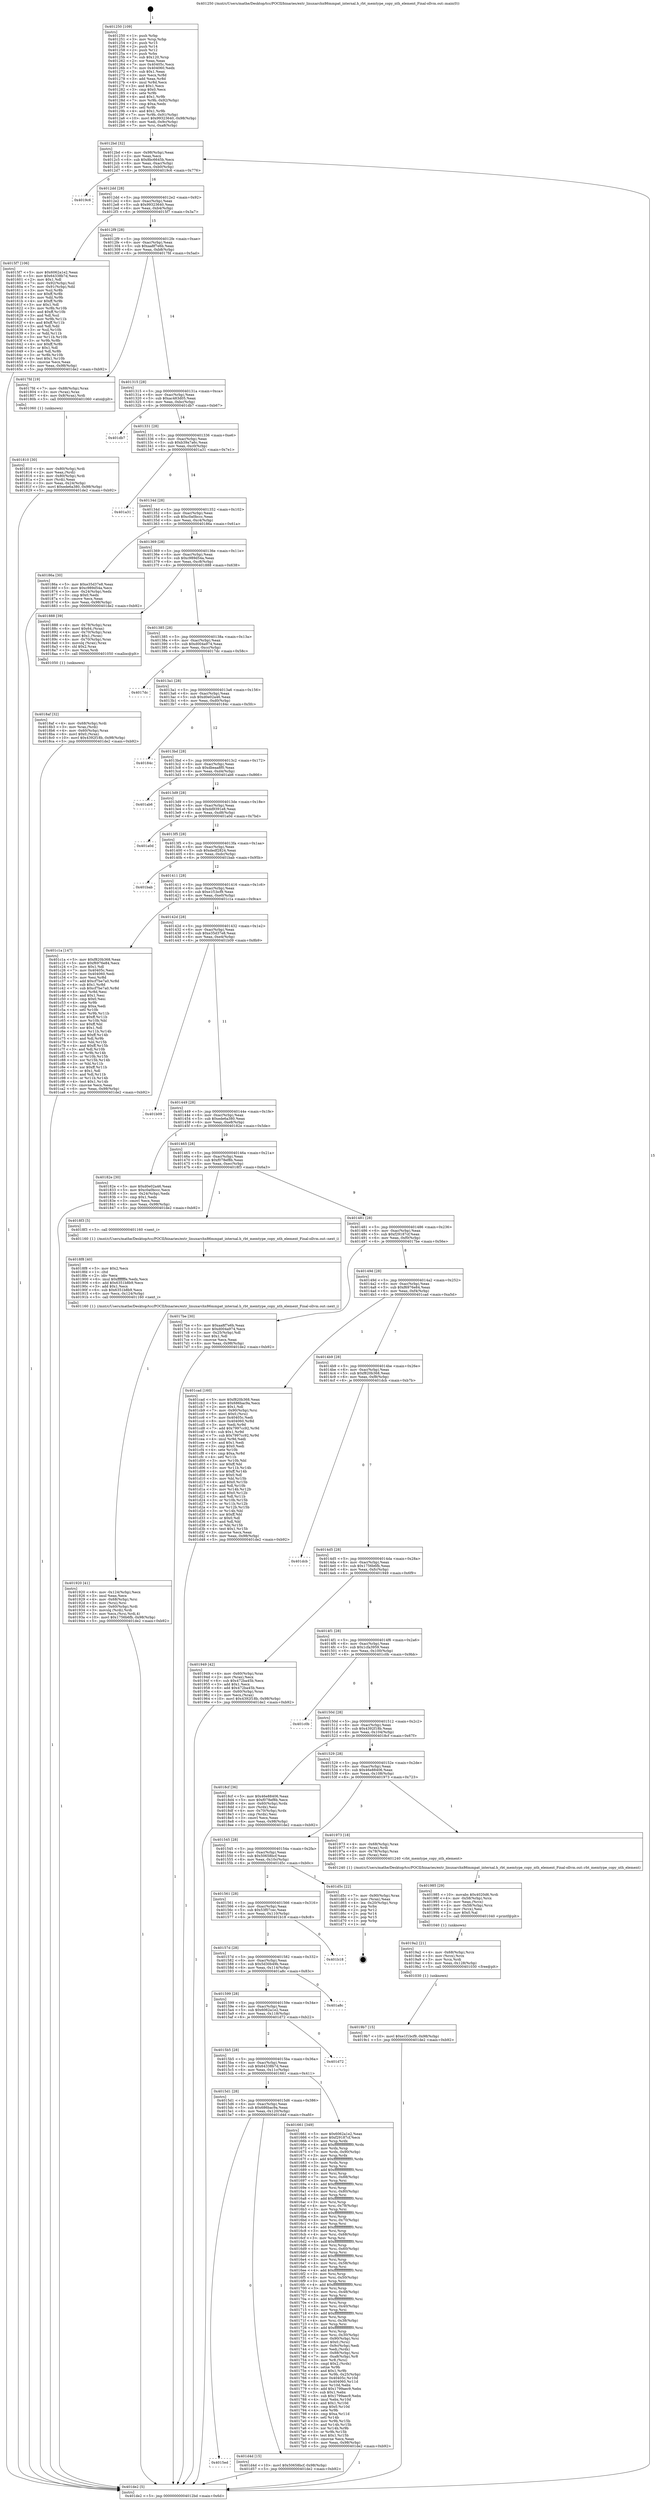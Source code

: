 digraph "0x401250" {
  label = "0x401250 (/mnt/c/Users/mathe/Desktop/tcc/POCII/binaries/extr_linuxarchx86mmpat_internal.h_rbt_memtype_copy_nth_element_Final-ollvm.out::main(0))"
  labelloc = "t"
  node[shape=record]

  Entry [label="",width=0.3,height=0.3,shape=circle,fillcolor=black,style=filled]
  "0x4012bd" [label="{
     0x4012bd [32]\l
     | [instrs]\l
     &nbsp;&nbsp;0x4012bd \<+6\>: mov -0x98(%rbp),%eax\l
     &nbsp;&nbsp;0x4012c3 \<+2\>: mov %eax,%ecx\l
     &nbsp;&nbsp;0x4012c5 \<+6\>: sub $0x8bc6645b,%ecx\l
     &nbsp;&nbsp;0x4012cb \<+6\>: mov %eax,-0xac(%rbp)\l
     &nbsp;&nbsp;0x4012d1 \<+6\>: mov %ecx,-0xb0(%rbp)\l
     &nbsp;&nbsp;0x4012d7 \<+6\>: je 00000000004019c6 \<main+0x776\>\l
  }"]
  "0x4019c6" [label="{
     0x4019c6\l
  }", style=dashed]
  "0x4012dd" [label="{
     0x4012dd [28]\l
     | [instrs]\l
     &nbsp;&nbsp;0x4012dd \<+5\>: jmp 00000000004012e2 \<main+0x92\>\l
     &nbsp;&nbsp;0x4012e2 \<+6\>: mov -0xac(%rbp),%eax\l
     &nbsp;&nbsp;0x4012e8 \<+5\>: sub $0x99323640,%eax\l
     &nbsp;&nbsp;0x4012ed \<+6\>: mov %eax,-0xb4(%rbp)\l
     &nbsp;&nbsp;0x4012f3 \<+6\>: je 00000000004015f7 \<main+0x3a7\>\l
  }"]
  Exit [label="",width=0.3,height=0.3,shape=circle,fillcolor=black,style=filled,peripheries=2]
  "0x4015f7" [label="{
     0x4015f7 [106]\l
     | [instrs]\l
     &nbsp;&nbsp;0x4015f7 \<+5\>: mov $0x6062a1e2,%eax\l
     &nbsp;&nbsp;0x4015fc \<+5\>: mov $0x64338b7d,%ecx\l
     &nbsp;&nbsp;0x401601 \<+2\>: mov $0x1,%dl\l
     &nbsp;&nbsp;0x401603 \<+7\>: mov -0x92(%rbp),%sil\l
     &nbsp;&nbsp;0x40160a \<+7\>: mov -0x91(%rbp),%dil\l
     &nbsp;&nbsp;0x401611 \<+3\>: mov %sil,%r8b\l
     &nbsp;&nbsp;0x401614 \<+4\>: xor $0xff,%r8b\l
     &nbsp;&nbsp;0x401618 \<+3\>: mov %dil,%r9b\l
     &nbsp;&nbsp;0x40161b \<+4\>: xor $0xff,%r9b\l
     &nbsp;&nbsp;0x40161f \<+3\>: xor $0x1,%dl\l
     &nbsp;&nbsp;0x401622 \<+3\>: mov %r8b,%r10b\l
     &nbsp;&nbsp;0x401625 \<+4\>: and $0xff,%r10b\l
     &nbsp;&nbsp;0x401629 \<+3\>: and %dl,%sil\l
     &nbsp;&nbsp;0x40162c \<+3\>: mov %r9b,%r11b\l
     &nbsp;&nbsp;0x40162f \<+4\>: and $0xff,%r11b\l
     &nbsp;&nbsp;0x401633 \<+3\>: and %dl,%dil\l
     &nbsp;&nbsp;0x401636 \<+3\>: or %sil,%r10b\l
     &nbsp;&nbsp;0x401639 \<+3\>: or %dil,%r11b\l
     &nbsp;&nbsp;0x40163c \<+3\>: xor %r11b,%r10b\l
     &nbsp;&nbsp;0x40163f \<+3\>: or %r9b,%r8b\l
     &nbsp;&nbsp;0x401642 \<+4\>: xor $0xff,%r8b\l
     &nbsp;&nbsp;0x401646 \<+3\>: or $0x1,%dl\l
     &nbsp;&nbsp;0x401649 \<+3\>: and %dl,%r8b\l
     &nbsp;&nbsp;0x40164c \<+3\>: or %r8b,%r10b\l
     &nbsp;&nbsp;0x40164f \<+4\>: test $0x1,%r10b\l
     &nbsp;&nbsp;0x401653 \<+3\>: cmovne %ecx,%eax\l
     &nbsp;&nbsp;0x401656 \<+6\>: mov %eax,-0x98(%rbp)\l
     &nbsp;&nbsp;0x40165c \<+5\>: jmp 0000000000401de2 \<main+0xb92\>\l
  }"]
  "0x4012f9" [label="{
     0x4012f9 [28]\l
     | [instrs]\l
     &nbsp;&nbsp;0x4012f9 \<+5\>: jmp 00000000004012fe \<main+0xae\>\l
     &nbsp;&nbsp;0x4012fe \<+6\>: mov -0xac(%rbp),%eax\l
     &nbsp;&nbsp;0x401304 \<+5\>: sub $0xaa8f7e6b,%eax\l
     &nbsp;&nbsp;0x401309 \<+6\>: mov %eax,-0xb8(%rbp)\l
     &nbsp;&nbsp;0x40130f \<+6\>: je 00000000004017fd \<main+0x5ad\>\l
  }"]
  "0x401de2" [label="{
     0x401de2 [5]\l
     | [instrs]\l
     &nbsp;&nbsp;0x401de2 \<+5\>: jmp 00000000004012bd \<main+0x6d\>\l
  }"]
  "0x401250" [label="{
     0x401250 [109]\l
     | [instrs]\l
     &nbsp;&nbsp;0x401250 \<+1\>: push %rbp\l
     &nbsp;&nbsp;0x401251 \<+3\>: mov %rsp,%rbp\l
     &nbsp;&nbsp;0x401254 \<+2\>: push %r15\l
     &nbsp;&nbsp;0x401256 \<+2\>: push %r14\l
     &nbsp;&nbsp;0x401258 \<+2\>: push %r12\l
     &nbsp;&nbsp;0x40125a \<+1\>: push %rbx\l
     &nbsp;&nbsp;0x40125b \<+7\>: sub $0x120,%rsp\l
     &nbsp;&nbsp;0x401262 \<+2\>: xor %eax,%eax\l
     &nbsp;&nbsp;0x401264 \<+7\>: mov 0x40405c,%ecx\l
     &nbsp;&nbsp;0x40126b \<+7\>: mov 0x404060,%edx\l
     &nbsp;&nbsp;0x401272 \<+3\>: sub $0x1,%eax\l
     &nbsp;&nbsp;0x401275 \<+3\>: mov %ecx,%r8d\l
     &nbsp;&nbsp;0x401278 \<+3\>: add %eax,%r8d\l
     &nbsp;&nbsp;0x40127b \<+4\>: imul %r8d,%ecx\l
     &nbsp;&nbsp;0x40127f \<+3\>: and $0x1,%ecx\l
     &nbsp;&nbsp;0x401282 \<+3\>: cmp $0x0,%ecx\l
     &nbsp;&nbsp;0x401285 \<+4\>: sete %r9b\l
     &nbsp;&nbsp;0x401289 \<+4\>: and $0x1,%r9b\l
     &nbsp;&nbsp;0x40128d \<+7\>: mov %r9b,-0x92(%rbp)\l
     &nbsp;&nbsp;0x401294 \<+3\>: cmp $0xa,%edx\l
     &nbsp;&nbsp;0x401297 \<+4\>: setl %r9b\l
     &nbsp;&nbsp;0x40129b \<+4\>: and $0x1,%r9b\l
     &nbsp;&nbsp;0x40129f \<+7\>: mov %r9b,-0x91(%rbp)\l
     &nbsp;&nbsp;0x4012a6 \<+10\>: movl $0x99323640,-0x98(%rbp)\l
     &nbsp;&nbsp;0x4012b0 \<+6\>: mov %edi,-0x9c(%rbp)\l
     &nbsp;&nbsp;0x4012b6 \<+7\>: mov %rsi,-0xa8(%rbp)\l
  }"]
  "0x4015ed" [label="{
     0x4015ed\l
  }", style=dashed]
  "0x4017fd" [label="{
     0x4017fd [19]\l
     | [instrs]\l
     &nbsp;&nbsp;0x4017fd \<+7\>: mov -0x88(%rbp),%rax\l
     &nbsp;&nbsp;0x401804 \<+3\>: mov (%rax),%rax\l
     &nbsp;&nbsp;0x401807 \<+4\>: mov 0x8(%rax),%rdi\l
     &nbsp;&nbsp;0x40180b \<+5\>: call 0000000000401060 \<atoi@plt\>\l
     | [calls]\l
     &nbsp;&nbsp;0x401060 \{1\} (unknown)\l
  }"]
  "0x401315" [label="{
     0x401315 [28]\l
     | [instrs]\l
     &nbsp;&nbsp;0x401315 \<+5\>: jmp 000000000040131a \<main+0xca\>\l
     &nbsp;&nbsp;0x40131a \<+6\>: mov -0xac(%rbp),%eax\l
     &nbsp;&nbsp;0x401320 \<+5\>: sub $0xac483d05,%eax\l
     &nbsp;&nbsp;0x401325 \<+6\>: mov %eax,-0xbc(%rbp)\l
     &nbsp;&nbsp;0x40132b \<+6\>: je 0000000000401db7 \<main+0xb67\>\l
  }"]
  "0x401d4d" [label="{
     0x401d4d [15]\l
     | [instrs]\l
     &nbsp;&nbsp;0x401d4d \<+10\>: movl $0x50658bcf,-0x98(%rbp)\l
     &nbsp;&nbsp;0x401d57 \<+5\>: jmp 0000000000401de2 \<main+0xb92\>\l
  }"]
  "0x401db7" [label="{
     0x401db7\l
  }", style=dashed]
  "0x401331" [label="{
     0x401331 [28]\l
     | [instrs]\l
     &nbsp;&nbsp;0x401331 \<+5\>: jmp 0000000000401336 \<main+0xe6\>\l
     &nbsp;&nbsp;0x401336 \<+6\>: mov -0xac(%rbp),%eax\l
     &nbsp;&nbsp;0x40133c \<+5\>: sub $0xb39a7a6c,%eax\l
     &nbsp;&nbsp;0x401341 \<+6\>: mov %eax,-0xc0(%rbp)\l
     &nbsp;&nbsp;0x401347 \<+6\>: je 0000000000401a31 \<main+0x7e1\>\l
  }"]
  "0x4019b7" [label="{
     0x4019b7 [15]\l
     | [instrs]\l
     &nbsp;&nbsp;0x4019b7 \<+10\>: movl $0xe1f1bcf9,-0x98(%rbp)\l
     &nbsp;&nbsp;0x4019c1 \<+5\>: jmp 0000000000401de2 \<main+0xb92\>\l
  }"]
  "0x401a31" [label="{
     0x401a31\l
  }", style=dashed]
  "0x40134d" [label="{
     0x40134d [28]\l
     | [instrs]\l
     &nbsp;&nbsp;0x40134d \<+5\>: jmp 0000000000401352 \<main+0x102\>\l
     &nbsp;&nbsp;0x401352 \<+6\>: mov -0xac(%rbp),%eax\l
     &nbsp;&nbsp;0x401358 \<+5\>: sub $0xc0a0bccc,%eax\l
     &nbsp;&nbsp;0x40135d \<+6\>: mov %eax,-0xc4(%rbp)\l
     &nbsp;&nbsp;0x401363 \<+6\>: je 000000000040186a \<main+0x61a\>\l
  }"]
  "0x4019a2" [label="{
     0x4019a2 [21]\l
     | [instrs]\l
     &nbsp;&nbsp;0x4019a2 \<+4\>: mov -0x68(%rbp),%rcx\l
     &nbsp;&nbsp;0x4019a6 \<+3\>: mov (%rcx),%rcx\l
     &nbsp;&nbsp;0x4019a9 \<+3\>: mov %rcx,%rdi\l
     &nbsp;&nbsp;0x4019ac \<+6\>: mov %eax,-0x128(%rbp)\l
     &nbsp;&nbsp;0x4019b2 \<+5\>: call 0000000000401030 \<free@plt\>\l
     | [calls]\l
     &nbsp;&nbsp;0x401030 \{1\} (unknown)\l
  }"]
  "0x40186a" [label="{
     0x40186a [30]\l
     | [instrs]\l
     &nbsp;&nbsp;0x40186a \<+5\>: mov $0xe35d37e8,%eax\l
     &nbsp;&nbsp;0x40186f \<+5\>: mov $0xc989d54a,%ecx\l
     &nbsp;&nbsp;0x401874 \<+3\>: mov -0x24(%rbp),%edx\l
     &nbsp;&nbsp;0x401877 \<+3\>: cmp $0x0,%edx\l
     &nbsp;&nbsp;0x40187a \<+3\>: cmove %ecx,%eax\l
     &nbsp;&nbsp;0x40187d \<+6\>: mov %eax,-0x98(%rbp)\l
     &nbsp;&nbsp;0x401883 \<+5\>: jmp 0000000000401de2 \<main+0xb92\>\l
  }"]
  "0x401369" [label="{
     0x401369 [28]\l
     | [instrs]\l
     &nbsp;&nbsp;0x401369 \<+5\>: jmp 000000000040136e \<main+0x11e\>\l
     &nbsp;&nbsp;0x40136e \<+6\>: mov -0xac(%rbp),%eax\l
     &nbsp;&nbsp;0x401374 \<+5\>: sub $0xc989d54a,%eax\l
     &nbsp;&nbsp;0x401379 \<+6\>: mov %eax,-0xc8(%rbp)\l
     &nbsp;&nbsp;0x40137f \<+6\>: je 0000000000401888 \<main+0x638\>\l
  }"]
  "0x401985" [label="{
     0x401985 [29]\l
     | [instrs]\l
     &nbsp;&nbsp;0x401985 \<+10\>: movabs $0x4020d6,%rdi\l
     &nbsp;&nbsp;0x40198f \<+4\>: mov -0x58(%rbp),%rcx\l
     &nbsp;&nbsp;0x401993 \<+2\>: mov %eax,(%rcx)\l
     &nbsp;&nbsp;0x401995 \<+4\>: mov -0x58(%rbp),%rcx\l
     &nbsp;&nbsp;0x401999 \<+2\>: mov (%rcx),%esi\l
     &nbsp;&nbsp;0x40199b \<+2\>: mov $0x0,%al\l
     &nbsp;&nbsp;0x40199d \<+5\>: call 0000000000401040 \<printf@plt\>\l
     | [calls]\l
     &nbsp;&nbsp;0x401040 \{1\} (unknown)\l
  }"]
  "0x401888" [label="{
     0x401888 [39]\l
     | [instrs]\l
     &nbsp;&nbsp;0x401888 \<+4\>: mov -0x78(%rbp),%rax\l
     &nbsp;&nbsp;0x40188c \<+6\>: movl $0x64,(%rax)\l
     &nbsp;&nbsp;0x401892 \<+4\>: mov -0x70(%rbp),%rax\l
     &nbsp;&nbsp;0x401896 \<+6\>: movl $0x1,(%rax)\l
     &nbsp;&nbsp;0x40189c \<+4\>: mov -0x70(%rbp),%rax\l
     &nbsp;&nbsp;0x4018a0 \<+3\>: movslq (%rax),%rax\l
     &nbsp;&nbsp;0x4018a3 \<+4\>: shl $0x2,%rax\l
     &nbsp;&nbsp;0x4018a7 \<+3\>: mov %rax,%rdi\l
     &nbsp;&nbsp;0x4018aa \<+5\>: call 0000000000401050 \<malloc@plt\>\l
     | [calls]\l
     &nbsp;&nbsp;0x401050 \{1\} (unknown)\l
  }"]
  "0x401385" [label="{
     0x401385 [28]\l
     | [instrs]\l
     &nbsp;&nbsp;0x401385 \<+5\>: jmp 000000000040138a \<main+0x13a\>\l
     &nbsp;&nbsp;0x40138a \<+6\>: mov -0xac(%rbp),%eax\l
     &nbsp;&nbsp;0x401390 \<+5\>: sub $0xd004a974,%eax\l
     &nbsp;&nbsp;0x401395 \<+6\>: mov %eax,-0xcc(%rbp)\l
     &nbsp;&nbsp;0x40139b \<+6\>: je 00000000004017dc \<main+0x58c\>\l
  }"]
  "0x401920" [label="{
     0x401920 [41]\l
     | [instrs]\l
     &nbsp;&nbsp;0x401920 \<+6\>: mov -0x124(%rbp),%ecx\l
     &nbsp;&nbsp;0x401926 \<+3\>: imul %eax,%ecx\l
     &nbsp;&nbsp;0x401929 \<+4\>: mov -0x68(%rbp),%rsi\l
     &nbsp;&nbsp;0x40192d \<+3\>: mov (%rsi),%rsi\l
     &nbsp;&nbsp;0x401930 \<+4\>: mov -0x60(%rbp),%rdi\l
     &nbsp;&nbsp;0x401934 \<+3\>: movslq (%rdi),%rdi\l
     &nbsp;&nbsp;0x401937 \<+3\>: mov %ecx,(%rsi,%rdi,4)\l
     &nbsp;&nbsp;0x40193a \<+10\>: movl $0x1756b6fb,-0x98(%rbp)\l
     &nbsp;&nbsp;0x401944 \<+5\>: jmp 0000000000401de2 \<main+0xb92\>\l
  }"]
  "0x4017dc" [label="{
     0x4017dc\l
  }", style=dashed]
  "0x4013a1" [label="{
     0x4013a1 [28]\l
     | [instrs]\l
     &nbsp;&nbsp;0x4013a1 \<+5\>: jmp 00000000004013a6 \<main+0x156\>\l
     &nbsp;&nbsp;0x4013a6 \<+6\>: mov -0xac(%rbp),%eax\l
     &nbsp;&nbsp;0x4013ac \<+5\>: sub $0xd0e02a46,%eax\l
     &nbsp;&nbsp;0x4013b1 \<+6\>: mov %eax,-0xd0(%rbp)\l
     &nbsp;&nbsp;0x4013b7 \<+6\>: je 000000000040184c \<main+0x5fc\>\l
  }"]
  "0x4018f8" [label="{
     0x4018f8 [40]\l
     | [instrs]\l
     &nbsp;&nbsp;0x4018f8 \<+5\>: mov $0x2,%ecx\l
     &nbsp;&nbsp;0x4018fd \<+1\>: cltd\l
     &nbsp;&nbsp;0x4018fe \<+2\>: idiv %ecx\l
     &nbsp;&nbsp;0x401900 \<+6\>: imul $0xfffffffe,%edx,%ecx\l
     &nbsp;&nbsp;0x401906 \<+6\>: add $0x6351b8b9,%ecx\l
     &nbsp;&nbsp;0x40190c \<+3\>: add $0x1,%ecx\l
     &nbsp;&nbsp;0x40190f \<+6\>: sub $0x6351b8b9,%ecx\l
     &nbsp;&nbsp;0x401915 \<+6\>: mov %ecx,-0x124(%rbp)\l
     &nbsp;&nbsp;0x40191b \<+5\>: call 0000000000401160 \<next_i\>\l
     | [calls]\l
     &nbsp;&nbsp;0x401160 \{1\} (/mnt/c/Users/mathe/Desktop/tcc/POCII/binaries/extr_linuxarchx86mmpat_internal.h_rbt_memtype_copy_nth_element_Final-ollvm.out::next_i)\l
  }"]
  "0x40184c" [label="{
     0x40184c\l
  }", style=dashed]
  "0x4013bd" [label="{
     0x4013bd [28]\l
     | [instrs]\l
     &nbsp;&nbsp;0x4013bd \<+5\>: jmp 00000000004013c2 \<main+0x172\>\l
     &nbsp;&nbsp;0x4013c2 \<+6\>: mov -0xac(%rbp),%eax\l
     &nbsp;&nbsp;0x4013c8 \<+5\>: sub $0xdbeaa8f0,%eax\l
     &nbsp;&nbsp;0x4013cd \<+6\>: mov %eax,-0xd4(%rbp)\l
     &nbsp;&nbsp;0x4013d3 \<+6\>: je 0000000000401ab6 \<main+0x866\>\l
  }"]
  "0x4018af" [label="{
     0x4018af [32]\l
     | [instrs]\l
     &nbsp;&nbsp;0x4018af \<+4\>: mov -0x68(%rbp),%rdi\l
     &nbsp;&nbsp;0x4018b3 \<+3\>: mov %rax,(%rdi)\l
     &nbsp;&nbsp;0x4018b6 \<+4\>: mov -0x60(%rbp),%rax\l
     &nbsp;&nbsp;0x4018ba \<+6\>: movl $0x0,(%rax)\l
     &nbsp;&nbsp;0x4018c0 \<+10\>: movl $0x4392f18b,-0x98(%rbp)\l
     &nbsp;&nbsp;0x4018ca \<+5\>: jmp 0000000000401de2 \<main+0xb92\>\l
  }"]
  "0x401ab6" [label="{
     0x401ab6\l
  }", style=dashed]
  "0x4013d9" [label="{
     0x4013d9 [28]\l
     | [instrs]\l
     &nbsp;&nbsp;0x4013d9 \<+5\>: jmp 00000000004013de \<main+0x18e\>\l
     &nbsp;&nbsp;0x4013de \<+6\>: mov -0xac(%rbp),%eax\l
     &nbsp;&nbsp;0x4013e4 \<+5\>: sub $0xdd9391e8,%eax\l
     &nbsp;&nbsp;0x4013e9 \<+6\>: mov %eax,-0xd8(%rbp)\l
     &nbsp;&nbsp;0x4013ef \<+6\>: je 0000000000401a0d \<main+0x7bd\>\l
  }"]
  "0x401810" [label="{
     0x401810 [30]\l
     | [instrs]\l
     &nbsp;&nbsp;0x401810 \<+4\>: mov -0x80(%rbp),%rdi\l
     &nbsp;&nbsp;0x401814 \<+2\>: mov %eax,(%rdi)\l
     &nbsp;&nbsp;0x401816 \<+4\>: mov -0x80(%rbp),%rdi\l
     &nbsp;&nbsp;0x40181a \<+2\>: mov (%rdi),%eax\l
     &nbsp;&nbsp;0x40181c \<+3\>: mov %eax,-0x24(%rbp)\l
     &nbsp;&nbsp;0x40181f \<+10\>: movl $0xede6a380,-0x98(%rbp)\l
     &nbsp;&nbsp;0x401829 \<+5\>: jmp 0000000000401de2 \<main+0xb92\>\l
  }"]
  "0x401a0d" [label="{
     0x401a0d\l
  }", style=dashed]
  "0x4013f5" [label="{
     0x4013f5 [28]\l
     | [instrs]\l
     &nbsp;&nbsp;0x4013f5 \<+5\>: jmp 00000000004013fa \<main+0x1aa\>\l
     &nbsp;&nbsp;0x4013fa \<+6\>: mov -0xac(%rbp),%eax\l
     &nbsp;&nbsp;0x401400 \<+5\>: sub $0xdedf2824,%eax\l
     &nbsp;&nbsp;0x401405 \<+6\>: mov %eax,-0xdc(%rbp)\l
     &nbsp;&nbsp;0x40140b \<+6\>: je 0000000000401bab \<main+0x95b\>\l
  }"]
  "0x4015d1" [label="{
     0x4015d1 [28]\l
     | [instrs]\l
     &nbsp;&nbsp;0x4015d1 \<+5\>: jmp 00000000004015d6 \<main+0x386\>\l
     &nbsp;&nbsp;0x4015d6 \<+6\>: mov -0xac(%rbp),%eax\l
     &nbsp;&nbsp;0x4015dc \<+5\>: sub $0x686bac9a,%eax\l
     &nbsp;&nbsp;0x4015e1 \<+6\>: mov %eax,-0x120(%rbp)\l
     &nbsp;&nbsp;0x4015e7 \<+6\>: je 0000000000401d4d \<main+0xafd\>\l
  }"]
  "0x401bab" [label="{
     0x401bab\l
  }", style=dashed]
  "0x401411" [label="{
     0x401411 [28]\l
     | [instrs]\l
     &nbsp;&nbsp;0x401411 \<+5\>: jmp 0000000000401416 \<main+0x1c6\>\l
     &nbsp;&nbsp;0x401416 \<+6\>: mov -0xac(%rbp),%eax\l
     &nbsp;&nbsp;0x40141c \<+5\>: sub $0xe1f1bcf9,%eax\l
     &nbsp;&nbsp;0x401421 \<+6\>: mov %eax,-0xe0(%rbp)\l
     &nbsp;&nbsp;0x401427 \<+6\>: je 0000000000401c1a \<main+0x9ca\>\l
  }"]
  "0x401661" [label="{
     0x401661 [349]\l
     | [instrs]\l
     &nbsp;&nbsp;0x401661 \<+5\>: mov $0x6062a1e2,%eax\l
     &nbsp;&nbsp;0x401666 \<+5\>: mov $0xf29187cf,%ecx\l
     &nbsp;&nbsp;0x40166b \<+3\>: mov %rsp,%rdx\l
     &nbsp;&nbsp;0x40166e \<+4\>: add $0xfffffffffffffff0,%rdx\l
     &nbsp;&nbsp;0x401672 \<+3\>: mov %rdx,%rsp\l
     &nbsp;&nbsp;0x401675 \<+7\>: mov %rdx,-0x90(%rbp)\l
     &nbsp;&nbsp;0x40167c \<+3\>: mov %rsp,%rdx\l
     &nbsp;&nbsp;0x40167f \<+4\>: add $0xfffffffffffffff0,%rdx\l
     &nbsp;&nbsp;0x401683 \<+3\>: mov %rdx,%rsp\l
     &nbsp;&nbsp;0x401686 \<+3\>: mov %rsp,%rsi\l
     &nbsp;&nbsp;0x401689 \<+4\>: add $0xfffffffffffffff0,%rsi\l
     &nbsp;&nbsp;0x40168d \<+3\>: mov %rsi,%rsp\l
     &nbsp;&nbsp;0x401690 \<+7\>: mov %rsi,-0x88(%rbp)\l
     &nbsp;&nbsp;0x401697 \<+3\>: mov %rsp,%rsi\l
     &nbsp;&nbsp;0x40169a \<+4\>: add $0xfffffffffffffff0,%rsi\l
     &nbsp;&nbsp;0x40169e \<+3\>: mov %rsi,%rsp\l
     &nbsp;&nbsp;0x4016a1 \<+4\>: mov %rsi,-0x80(%rbp)\l
     &nbsp;&nbsp;0x4016a5 \<+3\>: mov %rsp,%rsi\l
     &nbsp;&nbsp;0x4016a8 \<+4\>: add $0xfffffffffffffff0,%rsi\l
     &nbsp;&nbsp;0x4016ac \<+3\>: mov %rsi,%rsp\l
     &nbsp;&nbsp;0x4016af \<+4\>: mov %rsi,-0x78(%rbp)\l
     &nbsp;&nbsp;0x4016b3 \<+3\>: mov %rsp,%rsi\l
     &nbsp;&nbsp;0x4016b6 \<+4\>: add $0xfffffffffffffff0,%rsi\l
     &nbsp;&nbsp;0x4016ba \<+3\>: mov %rsi,%rsp\l
     &nbsp;&nbsp;0x4016bd \<+4\>: mov %rsi,-0x70(%rbp)\l
     &nbsp;&nbsp;0x4016c1 \<+3\>: mov %rsp,%rsi\l
     &nbsp;&nbsp;0x4016c4 \<+4\>: add $0xfffffffffffffff0,%rsi\l
     &nbsp;&nbsp;0x4016c8 \<+3\>: mov %rsi,%rsp\l
     &nbsp;&nbsp;0x4016cb \<+4\>: mov %rsi,-0x68(%rbp)\l
     &nbsp;&nbsp;0x4016cf \<+3\>: mov %rsp,%rsi\l
     &nbsp;&nbsp;0x4016d2 \<+4\>: add $0xfffffffffffffff0,%rsi\l
     &nbsp;&nbsp;0x4016d6 \<+3\>: mov %rsi,%rsp\l
     &nbsp;&nbsp;0x4016d9 \<+4\>: mov %rsi,-0x60(%rbp)\l
     &nbsp;&nbsp;0x4016dd \<+3\>: mov %rsp,%rsi\l
     &nbsp;&nbsp;0x4016e0 \<+4\>: add $0xfffffffffffffff0,%rsi\l
     &nbsp;&nbsp;0x4016e4 \<+3\>: mov %rsi,%rsp\l
     &nbsp;&nbsp;0x4016e7 \<+4\>: mov %rsi,-0x58(%rbp)\l
     &nbsp;&nbsp;0x4016eb \<+3\>: mov %rsp,%rsi\l
     &nbsp;&nbsp;0x4016ee \<+4\>: add $0xfffffffffffffff0,%rsi\l
     &nbsp;&nbsp;0x4016f2 \<+3\>: mov %rsi,%rsp\l
     &nbsp;&nbsp;0x4016f5 \<+4\>: mov %rsi,-0x50(%rbp)\l
     &nbsp;&nbsp;0x4016f9 \<+3\>: mov %rsp,%rsi\l
     &nbsp;&nbsp;0x4016fc \<+4\>: add $0xfffffffffffffff0,%rsi\l
     &nbsp;&nbsp;0x401700 \<+3\>: mov %rsi,%rsp\l
     &nbsp;&nbsp;0x401703 \<+4\>: mov %rsi,-0x48(%rbp)\l
     &nbsp;&nbsp;0x401707 \<+3\>: mov %rsp,%rsi\l
     &nbsp;&nbsp;0x40170a \<+4\>: add $0xfffffffffffffff0,%rsi\l
     &nbsp;&nbsp;0x40170e \<+3\>: mov %rsi,%rsp\l
     &nbsp;&nbsp;0x401711 \<+4\>: mov %rsi,-0x40(%rbp)\l
     &nbsp;&nbsp;0x401715 \<+3\>: mov %rsp,%rsi\l
     &nbsp;&nbsp;0x401718 \<+4\>: add $0xfffffffffffffff0,%rsi\l
     &nbsp;&nbsp;0x40171c \<+3\>: mov %rsi,%rsp\l
     &nbsp;&nbsp;0x40171f \<+4\>: mov %rsi,-0x38(%rbp)\l
     &nbsp;&nbsp;0x401723 \<+3\>: mov %rsp,%rsi\l
     &nbsp;&nbsp;0x401726 \<+4\>: add $0xfffffffffffffff0,%rsi\l
     &nbsp;&nbsp;0x40172a \<+3\>: mov %rsi,%rsp\l
     &nbsp;&nbsp;0x40172d \<+4\>: mov %rsi,-0x30(%rbp)\l
     &nbsp;&nbsp;0x401731 \<+7\>: mov -0x90(%rbp),%rsi\l
     &nbsp;&nbsp;0x401738 \<+6\>: movl $0x0,(%rsi)\l
     &nbsp;&nbsp;0x40173e \<+6\>: mov -0x9c(%rbp),%edi\l
     &nbsp;&nbsp;0x401744 \<+2\>: mov %edi,(%rdx)\l
     &nbsp;&nbsp;0x401746 \<+7\>: mov -0x88(%rbp),%rsi\l
     &nbsp;&nbsp;0x40174d \<+7\>: mov -0xa8(%rbp),%r8\l
     &nbsp;&nbsp;0x401754 \<+3\>: mov %r8,(%rsi)\l
     &nbsp;&nbsp;0x401757 \<+3\>: cmpl $0x2,(%rdx)\l
     &nbsp;&nbsp;0x40175a \<+4\>: setne %r9b\l
     &nbsp;&nbsp;0x40175e \<+4\>: and $0x1,%r9b\l
     &nbsp;&nbsp;0x401762 \<+4\>: mov %r9b,-0x25(%rbp)\l
     &nbsp;&nbsp;0x401766 \<+8\>: mov 0x40405c,%r10d\l
     &nbsp;&nbsp;0x40176e \<+8\>: mov 0x404060,%r11d\l
     &nbsp;&nbsp;0x401776 \<+3\>: mov %r10d,%ebx\l
     &nbsp;&nbsp;0x401779 \<+6\>: add $0x1799aec9,%ebx\l
     &nbsp;&nbsp;0x40177f \<+3\>: sub $0x1,%ebx\l
     &nbsp;&nbsp;0x401782 \<+6\>: sub $0x1799aec9,%ebx\l
     &nbsp;&nbsp;0x401788 \<+4\>: imul %ebx,%r10d\l
     &nbsp;&nbsp;0x40178c \<+4\>: and $0x1,%r10d\l
     &nbsp;&nbsp;0x401790 \<+4\>: cmp $0x0,%r10d\l
     &nbsp;&nbsp;0x401794 \<+4\>: sete %r9b\l
     &nbsp;&nbsp;0x401798 \<+4\>: cmp $0xa,%r11d\l
     &nbsp;&nbsp;0x40179c \<+4\>: setl %r14b\l
     &nbsp;&nbsp;0x4017a0 \<+3\>: mov %r9b,%r15b\l
     &nbsp;&nbsp;0x4017a3 \<+3\>: and %r14b,%r15b\l
     &nbsp;&nbsp;0x4017a6 \<+3\>: xor %r14b,%r9b\l
     &nbsp;&nbsp;0x4017a9 \<+3\>: or %r9b,%r15b\l
     &nbsp;&nbsp;0x4017ac \<+4\>: test $0x1,%r15b\l
     &nbsp;&nbsp;0x4017b0 \<+3\>: cmovne %ecx,%eax\l
     &nbsp;&nbsp;0x4017b3 \<+6\>: mov %eax,-0x98(%rbp)\l
     &nbsp;&nbsp;0x4017b9 \<+5\>: jmp 0000000000401de2 \<main+0xb92\>\l
  }"]
  "0x401c1a" [label="{
     0x401c1a [147]\l
     | [instrs]\l
     &nbsp;&nbsp;0x401c1a \<+5\>: mov $0xf820b368,%eax\l
     &nbsp;&nbsp;0x401c1f \<+5\>: mov $0xf6976e84,%ecx\l
     &nbsp;&nbsp;0x401c24 \<+2\>: mov $0x1,%dl\l
     &nbsp;&nbsp;0x401c26 \<+7\>: mov 0x40405c,%esi\l
     &nbsp;&nbsp;0x401c2d \<+7\>: mov 0x404060,%edi\l
     &nbsp;&nbsp;0x401c34 \<+3\>: mov %esi,%r8d\l
     &nbsp;&nbsp;0x401c37 \<+7\>: add $0xcf7be7a0,%r8d\l
     &nbsp;&nbsp;0x401c3e \<+4\>: sub $0x1,%r8d\l
     &nbsp;&nbsp;0x401c42 \<+7\>: sub $0xcf7be7a0,%r8d\l
     &nbsp;&nbsp;0x401c49 \<+4\>: imul %r8d,%esi\l
     &nbsp;&nbsp;0x401c4d \<+3\>: and $0x1,%esi\l
     &nbsp;&nbsp;0x401c50 \<+3\>: cmp $0x0,%esi\l
     &nbsp;&nbsp;0x401c53 \<+4\>: sete %r9b\l
     &nbsp;&nbsp;0x401c57 \<+3\>: cmp $0xa,%edi\l
     &nbsp;&nbsp;0x401c5a \<+4\>: setl %r10b\l
     &nbsp;&nbsp;0x401c5e \<+3\>: mov %r9b,%r11b\l
     &nbsp;&nbsp;0x401c61 \<+4\>: xor $0xff,%r11b\l
     &nbsp;&nbsp;0x401c65 \<+3\>: mov %r10b,%bl\l
     &nbsp;&nbsp;0x401c68 \<+3\>: xor $0xff,%bl\l
     &nbsp;&nbsp;0x401c6b \<+3\>: xor $0x1,%dl\l
     &nbsp;&nbsp;0x401c6e \<+3\>: mov %r11b,%r14b\l
     &nbsp;&nbsp;0x401c71 \<+4\>: and $0xff,%r14b\l
     &nbsp;&nbsp;0x401c75 \<+3\>: and %dl,%r9b\l
     &nbsp;&nbsp;0x401c78 \<+3\>: mov %bl,%r15b\l
     &nbsp;&nbsp;0x401c7b \<+4\>: and $0xff,%r15b\l
     &nbsp;&nbsp;0x401c7f \<+3\>: and %dl,%r10b\l
     &nbsp;&nbsp;0x401c82 \<+3\>: or %r9b,%r14b\l
     &nbsp;&nbsp;0x401c85 \<+3\>: or %r10b,%r15b\l
     &nbsp;&nbsp;0x401c88 \<+3\>: xor %r15b,%r14b\l
     &nbsp;&nbsp;0x401c8b \<+3\>: or %bl,%r11b\l
     &nbsp;&nbsp;0x401c8e \<+4\>: xor $0xff,%r11b\l
     &nbsp;&nbsp;0x401c92 \<+3\>: or $0x1,%dl\l
     &nbsp;&nbsp;0x401c95 \<+3\>: and %dl,%r11b\l
     &nbsp;&nbsp;0x401c98 \<+3\>: or %r11b,%r14b\l
     &nbsp;&nbsp;0x401c9b \<+4\>: test $0x1,%r14b\l
     &nbsp;&nbsp;0x401c9f \<+3\>: cmovne %ecx,%eax\l
     &nbsp;&nbsp;0x401ca2 \<+6\>: mov %eax,-0x98(%rbp)\l
     &nbsp;&nbsp;0x401ca8 \<+5\>: jmp 0000000000401de2 \<main+0xb92\>\l
  }"]
  "0x40142d" [label="{
     0x40142d [28]\l
     | [instrs]\l
     &nbsp;&nbsp;0x40142d \<+5\>: jmp 0000000000401432 \<main+0x1e2\>\l
     &nbsp;&nbsp;0x401432 \<+6\>: mov -0xac(%rbp),%eax\l
     &nbsp;&nbsp;0x401438 \<+5\>: sub $0xe35d37e8,%eax\l
     &nbsp;&nbsp;0x40143d \<+6\>: mov %eax,-0xe4(%rbp)\l
     &nbsp;&nbsp;0x401443 \<+6\>: je 0000000000401b09 \<main+0x8b9\>\l
  }"]
  "0x4015b5" [label="{
     0x4015b5 [28]\l
     | [instrs]\l
     &nbsp;&nbsp;0x4015b5 \<+5\>: jmp 00000000004015ba \<main+0x36a\>\l
     &nbsp;&nbsp;0x4015ba \<+6\>: mov -0xac(%rbp),%eax\l
     &nbsp;&nbsp;0x4015c0 \<+5\>: sub $0x64338b7d,%eax\l
     &nbsp;&nbsp;0x4015c5 \<+6\>: mov %eax,-0x11c(%rbp)\l
     &nbsp;&nbsp;0x4015cb \<+6\>: je 0000000000401661 \<main+0x411\>\l
  }"]
  "0x401b09" [label="{
     0x401b09\l
  }", style=dashed]
  "0x401449" [label="{
     0x401449 [28]\l
     | [instrs]\l
     &nbsp;&nbsp;0x401449 \<+5\>: jmp 000000000040144e \<main+0x1fe\>\l
     &nbsp;&nbsp;0x40144e \<+6\>: mov -0xac(%rbp),%eax\l
     &nbsp;&nbsp;0x401454 \<+5\>: sub $0xede6a380,%eax\l
     &nbsp;&nbsp;0x401459 \<+6\>: mov %eax,-0xe8(%rbp)\l
     &nbsp;&nbsp;0x40145f \<+6\>: je 000000000040182e \<main+0x5de\>\l
  }"]
  "0x401d72" [label="{
     0x401d72\l
  }", style=dashed]
  "0x40182e" [label="{
     0x40182e [30]\l
     | [instrs]\l
     &nbsp;&nbsp;0x40182e \<+5\>: mov $0xd0e02a46,%eax\l
     &nbsp;&nbsp;0x401833 \<+5\>: mov $0xc0a0bccc,%ecx\l
     &nbsp;&nbsp;0x401838 \<+3\>: mov -0x24(%rbp),%edx\l
     &nbsp;&nbsp;0x40183b \<+3\>: cmp $0x1,%edx\l
     &nbsp;&nbsp;0x40183e \<+3\>: cmovl %ecx,%eax\l
     &nbsp;&nbsp;0x401841 \<+6\>: mov %eax,-0x98(%rbp)\l
     &nbsp;&nbsp;0x401847 \<+5\>: jmp 0000000000401de2 \<main+0xb92\>\l
  }"]
  "0x401465" [label="{
     0x401465 [28]\l
     | [instrs]\l
     &nbsp;&nbsp;0x401465 \<+5\>: jmp 000000000040146a \<main+0x21a\>\l
     &nbsp;&nbsp;0x40146a \<+6\>: mov -0xac(%rbp),%eax\l
     &nbsp;&nbsp;0x401470 \<+5\>: sub $0xf078ef8b,%eax\l
     &nbsp;&nbsp;0x401475 \<+6\>: mov %eax,-0xec(%rbp)\l
     &nbsp;&nbsp;0x40147b \<+6\>: je 00000000004018f3 \<main+0x6a3\>\l
  }"]
  "0x401599" [label="{
     0x401599 [28]\l
     | [instrs]\l
     &nbsp;&nbsp;0x401599 \<+5\>: jmp 000000000040159e \<main+0x34e\>\l
     &nbsp;&nbsp;0x40159e \<+6\>: mov -0xac(%rbp),%eax\l
     &nbsp;&nbsp;0x4015a4 \<+5\>: sub $0x6062a1e2,%eax\l
     &nbsp;&nbsp;0x4015a9 \<+6\>: mov %eax,-0x118(%rbp)\l
     &nbsp;&nbsp;0x4015af \<+6\>: je 0000000000401d72 \<main+0xb22\>\l
  }"]
  "0x4018f3" [label="{
     0x4018f3 [5]\l
     | [instrs]\l
     &nbsp;&nbsp;0x4018f3 \<+5\>: call 0000000000401160 \<next_i\>\l
     | [calls]\l
     &nbsp;&nbsp;0x401160 \{1\} (/mnt/c/Users/mathe/Desktop/tcc/POCII/binaries/extr_linuxarchx86mmpat_internal.h_rbt_memtype_copy_nth_element_Final-ollvm.out::next_i)\l
  }"]
  "0x401481" [label="{
     0x401481 [28]\l
     | [instrs]\l
     &nbsp;&nbsp;0x401481 \<+5\>: jmp 0000000000401486 \<main+0x236\>\l
     &nbsp;&nbsp;0x401486 \<+6\>: mov -0xac(%rbp),%eax\l
     &nbsp;&nbsp;0x40148c \<+5\>: sub $0xf29187cf,%eax\l
     &nbsp;&nbsp;0x401491 \<+6\>: mov %eax,-0xf0(%rbp)\l
     &nbsp;&nbsp;0x401497 \<+6\>: je 00000000004017be \<main+0x56e\>\l
  }"]
  "0x401a8c" [label="{
     0x401a8c\l
  }", style=dashed]
  "0x4017be" [label="{
     0x4017be [30]\l
     | [instrs]\l
     &nbsp;&nbsp;0x4017be \<+5\>: mov $0xaa8f7e6b,%eax\l
     &nbsp;&nbsp;0x4017c3 \<+5\>: mov $0xd004a974,%ecx\l
     &nbsp;&nbsp;0x4017c8 \<+3\>: mov -0x25(%rbp),%dl\l
     &nbsp;&nbsp;0x4017cb \<+3\>: test $0x1,%dl\l
     &nbsp;&nbsp;0x4017ce \<+3\>: cmovne %ecx,%eax\l
     &nbsp;&nbsp;0x4017d1 \<+6\>: mov %eax,-0x98(%rbp)\l
     &nbsp;&nbsp;0x4017d7 \<+5\>: jmp 0000000000401de2 \<main+0xb92\>\l
  }"]
  "0x40149d" [label="{
     0x40149d [28]\l
     | [instrs]\l
     &nbsp;&nbsp;0x40149d \<+5\>: jmp 00000000004014a2 \<main+0x252\>\l
     &nbsp;&nbsp;0x4014a2 \<+6\>: mov -0xac(%rbp),%eax\l
     &nbsp;&nbsp;0x4014a8 \<+5\>: sub $0xf6976e84,%eax\l
     &nbsp;&nbsp;0x4014ad \<+6\>: mov %eax,-0xf4(%rbp)\l
     &nbsp;&nbsp;0x4014b3 \<+6\>: je 0000000000401cad \<main+0xa5d\>\l
  }"]
  "0x40157d" [label="{
     0x40157d [28]\l
     | [instrs]\l
     &nbsp;&nbsp;0x40157d \<+5\>: jmp 0000000000401582 \<main+0x332\>\l
     &nbsp;&nbsp;0x401582 \<+6\>: mov -0xac(%rbp),%eax\l
     &nbsp;&nbsp;0x401588 \<+5\>: sub $0x5d30b49b,%eax\l
     &nbsp;&nbsp;0x40158d \<+6\>: mov %eax,-0x114(%rbp)\l
     &nbsp;&nbsp;0x401593 \<+6\>: je 0000000000401a8c \<main+0x83c\>\l
  }"]
  "0x401cad" [label="{
     0x401cad [160]\l
     | [instrs]\l
     &nbsp;&nbsp;0x401cad \<+5\>: mov $0xf820b368,%eax\l
     &nbsp;&nbsp;0x401cb2 \<+5\>: mov $0x686bac9a,%ecx\l
     &nbsp;&nbsp;0x401cb7 \<+2\>: mov $0x1,%dl\l
     &nbsp;&nbsp;0x401cb9 \<+7\>: mov -0x90(%rbp),%rsi\l
     &nbsp;&nbsp;0x401cc0 \<+6\>: movl $0x0,(%rsi)\l
     &nbsp;&nbsp;0x401cc6 \<+7\>: mov 0x40405c,%edi\l
     &nbsp;&nbsp;0x401ccd \<+8\>: mov 0x404060,%r8d\l
     &nbsp;&nbsp;0x401cd5 \<+3\>: mov %edi,%r9d\l
     &nbsp;&nbsp;0x401cd8 \<+7\>: add $0x7997cc92,%r9d\l
     &nbsp;&nbsp;0x401cdf \<+4\>: sub $0x1,%r9d\l
     &nbsp;&nbsp;0x401ce3 \<+7\>: sub $0x7997cc92,%r9d\l
     &nbsp;&nbsp;0x401cea \<+4\>: imul %r9d,%edi\l
     &nbsp;&nbsp;0x401cee \<+3\>: and $0x1,%edi\l
     &nbsp;&nbsp;0x401cf1 \<+3\>: cmp $0x0,%edi\l
     &nbsp;&nbsp;0x401cf4 \<+4\>: sete %r10b\l
     &nbsp;&nbsp;0x401cf8 \<+4\>: cmp $0xa,%r8d\l
     &nbsp;&nbsp;0x401cfc \<+4\>: setl %r11b\l
     &nbsp;&nbsp;0x401d00 \<+3\>: mov %r10b,%bl\l
     &nbsp;&nbsp;0x401d03 \<+3\>: xor $0xff,%bl\l
     &nbsp;&nbsp;0x401d06 \<+3\>: mov %r11b,%r14b\l
     &nbsp;&nbsp;0x401d09 \<+4\>: xor $0xff,%r14b\l
     &nbsp;&nbsp;0x401d0d \<+3\>: xor $0x0,%dl\l
     &nbsp;&nbsp;0x401d10 \<+3\>: mov %bl,%r15b\l
     &nbsp;&nbsp;0x401d13 \<+4\>: and $0x0,%r15b\l
     &nbsp;&nbsp;0x401d17 \<+3\>: and %dl,%r10b\l
     &nbsp;&nbsp;0x401d1a \<+3\>: mov %r14b,%r12b\l
     &nbsp;&nbsp;0x401d1d \<+4\>: and $0x0,%r12b\l
     &nbsp;&nbsp;0x401d21 \<+3\>: and %dl,%r11b\l
     &nbsp;&nbsp;0x401d24 \<+3\>: or %r10b,%r15b\l
     &nbsp;&nbsp;0x401d27 \<+3\>: or %r11b,%r12b\l
     &nbsp;&nbsp;0x401d2a \<+3\>: xor %r12b,%r15b\l
     &nbsp;&nbsp;0x401d2d \<+3\>: or %r14b,%bl\l
     &nbsp;&nbsp;0x401d30 \<+3\>: xor $0xff,%bl\l
     &nbsp;&nbsp;0x401d33 \<+3\>: or $0x0,%dl\l
     &nbsp;&nbsp;0x401d36 \<+2\>: and %dl,%bl\l
     &nbsp;&nbsp;0x401d38 \<+3\>: or %bl,%r15b\l
     &nbsp;&nbsp;0x401d3b \<+4\>: test $0x1,%r15b\l
     &nbsp;&nbsp;0x401d3f \<+3\>: cmovne %ecx,%eax\l
     &nbsp;&nbsp;0x401d42 \<+6\>: mov %eax,-0x98(%rbp)\l
     &nbsp;&nbsp;0x401d48 \<+5\>: jmp 0000000000401de2 \<main+0xb92\>\l
  }"]
  "0x4014b9" [label="{
     0x4014b9 [28]\l
     | [instrs]\l
     &nbsp;&nbsp;0x4014b9 \<+5\>: jmp 00000000004014be \<main+0x26e\>\l
     &nbsp;&nbsp;0x4014be \<+6\>: mov -0xac(%rbp),%eax\l
     &nbsp;&nbsp;0x4014c4 \<+5\>: sub $0xf820b368,%eax\l
     &nbsp;&nbsp;0x4014c9 \<+6\>: mov %eax,-0xf8(%rbp)\l
     &nbsp;&nbsp;0x4014cf \<+6\>: je 0000000000401dcb \<main+0xb7b\>\l
  }"]
  "0x401b18" [label="{
     0x401b18\l
  }", style=dashed]
  "0x401dcb" [label="{
     0x401dcb\l
  }", style=dashed]
  "0x4014d5" [label="{
     0x4014d5 [28]\l
     | [instrs]\l
     &nbsp;&nbsp;0x4014d5 \<+5\>: jmp 00000000004014da \<main+0x28a\>\l
     &nbsp;&nbsp;0x4014da \<+6\>: mov -0xac(%rbp),%eax\l
     &nbsp;&nbsp;0x4014e0 \<+5\>: sub $0x1756b6fb,%eax\l
     &nbsp;&nbsp;0x4014e5 \<+6\>: mov %eax,-0xfc(%rbp)\l
     &nbsp;&nbsp;0x4014eb \<+6\>: je 0000000000401949 \<main+0x6f9\>\l
  }"]
  "0x401561" [label="{
     0x401561 [28]\l
     | [instrs]\l
     &nbsp;&nbsp;0x401561 \<+5\>: jmp 0000000000401566 \<main+0x316\>\l
     &nbsp;&nbsp;0x401566 \<+6\>: mov -0xac(%rbp),%eax\l
     &nbsp;&nbsp;0x40156c \<+5\>: sub $0x53f07cec,%eax\l
     &nbsp;&nbsp;0x401571 \<+6\>: mov %eax,-0x110(%rbp)\l
     &nbsp;&nbsp;0x401577 \<+6\>: je 0000000000401b18 \<main+0x8c8\>\l
  }"]
  "0x401949" [label="{
     0x401949 [42]\l
     | [instrs]\l
     &nbsp;&nbsp;0x401949 \<+4\>: mov -0x60(%rbp),%rax\l
     &nbsp;&nbsp;0x40194d \<+2\>: mov (%rax),%ecx\l
     &nbsp;&nbsp;0x40194f \<+6\>: sub $0x472ba45b,%ecx\l
     &nbsp;&nbsp;0x401955 \<+3\>: add $0x1,%ecx\l
     &nbsp;&nbsp;0x401958 \<+6\>: add $0x472ba45b,%ecx\l
     &nbsp;&nbsp;0x40195e \<+4\>: mov -0x60(%rbp),%rax\l
     &nbsp;&nbsp;0x401962 \<+2\>: mov %ecx,(%rax)\l
     &nbsp;&nbsp;0x401964 \<+10\>: movl $0x4392f18b,-0x98(%rbp)\l
     &nbsp;&nbsp;0x40196e \<+5\>: jmp 0000000000401de2 \<main+0xb92\>\l
  }"]
  "0x4014f1" [label="{
     0x4014f1 [28]\l
     | [instrs]\l
     &nbsp;&nbsp;0x4014f1 \<+5\>: jmp 00000000004014f6 \<main+0x2a6\>\l
     &nbsp;&nbsp;0x4014f6 \<+6\>: mov -0xac(%rbp),%eax\l
     &nbsp;&nbsp;0x4014fc \<+5\>: sub $0x1cfa3959,%eax\l
     &nbsp;&nbsp;0x401501 \<+6\>: mov %eax,-0x100(%rbp)\l
     &nbsp;&nbsp;0x401507 \<+6\>: je 0000000000401c0b \<main+0x9bb\>\l
  }"]
  "0x401d5c" [label="{
     0x401d5c [22]\l
     | [instrs]\l
     &nbsp;&nbsp;0x401d5c \<+7\>: mov -0x90(%rbp),%rax\l
     &nbsp;&nbsp;0x401d63 \<+2\>: mov (%rax),%eax\l
     &nbsp;&nbsp;0x401d65 \<+4\>: lea -0x20(%rbp),%rsp\l
     &nbsp;&nbsp;0x401d69 \<+1\>: pop %rbx\l
     &nbsp;&nbsp;0x401d6a \<+2\>: pop %r12\l
     &nbsp;&nbsp;0x401d6c \<+2\>: pop %r14\l
     &nbsp;&nbsp;0x401d6e \<+2\>: pop %r15\l
     &nbsp;&nbsp;0x401d70 \<+1\>: pop %rbp\l
     &nbsp;&nbsp;0x401d71 \<+1\>: ret\l
  }"]
  "0x401c0b" [label="{
     0x401c0b\l
  }", style=dashed]
  "0x40150d" [label="{
     0x40150d [28]\l
     | [instrs]\l
     &nbsp;&nbsp;0x40150d \<+5\>: jmp 0000000000401512 \<main+0x2c2\>\l
     &nbsp;&nbsp;0x401512 \<+6\>: mov -0xac(%rbp),%eax\l
     &nbsp;&nbsp;0x401518 \<+5\>: sub $0x4392f18b,%eax\l
     &nbsp;&nbsp;0x40151d \<+6\>: mov %eax,-0x104(%rbp)\l
     &nbsp;&nbsp;0x401523 \<+6\>: je 00000000004018cf \<main+0x67f\>\l
  }"]
  "0x401545" [label="{
     0x401545 [28]\l
     | [instrs]\l
     &nbsp;&nbsp;0x401545 \<+5\>: jmp 000000000040154a \<main+0x2fa\>\l
     &nbsp;&nbsp;0x40154a \<+6\>: mov -0xac(%rbp),%eax\l
     &nbsp;&nbsp;0x401550 \<+5\>: sub $0x50658bcf,%eax\l
     &nbsp;&nbsp;0x401555 \<+6\>: mov %eax,-0x10c(%rbp)\l
     &nbsp;&nbsp;0x40155b \<+6\>: je 0000000000401d5c \<main+0xb0c\>\l
  }"]
  "0x4018cf" [label="{
     0x4018cf [36]\l
     | [instrs]\l
     &nbsp;&nbsp;0x4018cf \<+5\>: mov $0x46e88406,%eax\l
     &nbsp;&nbsp;0x4018d4 \<+5\>: mov $0xf078ef8b,%ecx\l
     &nbsp;&nbsp;0x4018d9 \<+4\>: mov -0x60(%rbp),%rdx\l
     &nbsp;&nbsp;0x4018dd \<+2\>: mov (%rdx),%esi\l
     &nbsp;&nbsp;0x4018df \<+4\>: mov -0x70(%rbp),%rdx\l
     &nbsp;&nbsp;0x4018e3 \<+2\>: cmp (%rdx),%esi\l
     &nbsp;&nbsp;0x4018e5 \<+3\>: cmovl %ecx,%eax\l
     &nbsp;&nbsp;0x4018e8 \<+6\>: mov %eax,-0x98(%rbp)\l
     &nbsp;&nbsp;0x4018ee \<+5\>: jmp 0000000000401de2 \<main+0xb92\>\l
  }"]
  "0x401529" [label="{
     0x401529 [28]\l
     | [instrs]\l
     &nbsp;&nbsp;0x401529 \<+5\>: jmp 000000000040152e \<main+0x2de\>\l
     &nbsp;&nbsp;0x40152e \<+6\>: mov -0xac(%rbp),%eax\l
     &nbsp;&nbsp;0x401534 \<+5\>: sub $0x46e88406,%eax\l
     &nbsp;&nbsp;0x401539 \<+6\>: mov %eax,-0x108(%rbp)\l
     &nbsp;&nbsp;0x40153f \<+6\>: je 0000000000401973 \<main+0x723\>\l
  }"]
  "0x401973" [label="{
     0x401973 [18]\l
     | [instrs]\l
     &nbsp;&nbsp;0x401973 \<+4\>: mov -0x68(%rbp),%rax\l
     &nbsp;&nbsp;0x401977 \<+3\>: mov (%rax),%rdi\l
     &nbsp;&nbsp;0x40197a \<+4\>: mov -0x78(%rbp),%rax\l
     &nbsp;&nbsp;0x40197e \<+2\>: mov (%rax),%esi\l
     &nbsp;&nbsp;0x401980 \<+5\>: call 0000000000401240 \<rbt_memtype_copy_nth_element\>\l
     | [calls]\l
     &nbsp;&nbsp;0x401240 \{1\} (/mnt/c/Users/mathe/Desktop/tcc/POCII/binaries/extr_linuxarchx86mmpat_internal.h_rbt_memtype_copy_nth_element_Final-ollvm.out::rbt_memtype_copy_nth_element)\l
  }"]
  Entry -> "0x401250" [label=" 1"]
  "0x4012bd" -> "0x4019c6" [label=" 0"]
  "0x4012bd" -> "0x4012dd" [label=" 16"]
  "0x401d5c" -> Exit [label=" 1"]
  "0x4012dd" -> "0x4015f7" [label=" 1"]
  "0x4012dd" -> "0x4012f9" [label=" 15"]
  "0x4015f7" -> "0x401de2" [label=" 1"]
  "0x401250" -> "0x4012bd" [label=" 1"]
  "0x401de2" -> "0x4012bd" [label=" 15"]
  "0x401d4d" -> "0x401de2" [label=" 1"]
  "0x4012f9" -> "0x4017fd" [label=" 1"]
  "0x4012f9" -> "0x401315" [label=" 14"]
  "0x4015d1" -> "0x4015ed" [label=" 0"]
  "0x401315" -> "0x401db7" [label=" 0"]
  "0x401315" -> "0x401331" [label=" 14"]
  "0x4015d1" -> "0x401d4d" [label=" 1"]
  "0x401331" -> "0x401a31" [label=" 0"]
  "0x401331" -> "0x40134d" [label=" 14"]
  "0x401cad" -> "0x401de2" [label=" 1"]
  "0x40134d" -> "0x40186a" [label=" 1"]
  "0x40134d" -> "0x401369" [label=" 13"]
  "0x401c1a" -> "0x401de2" [label=" 1"]
  "0x401369" -> "0x401888" [label=" 1"]
  "0x401369" -> "0x401385" [label=" 12"]
  "0x4019b7" -> "0x401de2" [label=" 1"]
  "0x401385" -> "0x4017dc" [label=" 0"]
  "0x401385" -> "0x4013a1" [label=" 12"]
  "0x4019a2" -> "0x4019b7" [label=" 1"]
  "0x4013a1" -> "0x40184c" [label=" 0"]
  "0x4013a1" -> "0x4013bd" [label=" 12"]
  "0x401985" -> "0x4019a2" [label=" 1"]
  "0x4013bd" -> "0x401ab6" [label=" 0"]
  "0x4013bd" -> "0x4013d9" [label=" 12"]
  "0x401973" -> "0x401985" [label=" 1"]
  "0x4013d9" -> "0x401a0d" [label=" 0"]
  "0x4013d9" -> "0x4013f5" [label=" 12"]
  "0x401949" -> "0x401de2" [label=" 1"]
  "0x4013f5" -> "0x401bab" [label=" 0"]
  "0x4013f5" -> "0x401411" [label=" 12"]
  "0x4018f8" -> "0x401920" [label=" 1"]
  "0x401411" -> "0x401c1a" [label=" 1"]
  "0x401411" -> "0x40142d" [label=" 11"]
  "0x4018f3" -> "0x4018f8" [label=" 1"]
  "0x40142d" -> "0x401b09" [label=" 0"]
  "0x40142d" -> "0x401449" [label=" 11"]
  "0x4018af" -> "0x401de2" [label=" 1"]
  "0x401449" -> "0x40182e" [label=" 1"]
  "0x401449" -> "0x401465" [label=" 10"]
  "0x401888" -> "0x4018af" [label=" 1"]
  "0x401465" -> "0x4018f3" [label=" 1"]
  "0x401465" -> "0x401481" [label=" 9"]
  "0x40182e" -> "0x401de2" [label=" 1"]
  "0x401481" -> "0x4017be" [label=" 1"]
  "0x401481" -> "0x40149d" [label=" 8"]
  "0x401810" -> "0x401de2" [label=" 1"]
  "0x40149d" -> "0x401cad" [label=" 1"]
  "0x40149d" -> "0x4014b9" [label=" 7"]
  "0x4017be" -> "0x401de2" [label=" 1"]
  "0x4014b9" -> "0x401dcb" [label=" 0"]
  "0x4014b9" -> "0x4014d5" [label=" 7"]
  "0x401661" -> "0x401de2" [label=" 1"]
  "0x4014d5" -> "0x401949" [label=" 1"]
  "0x4014d5" -> "0x4014f1" [label=" 6"]
  "0x4015b5" -> "0x4015d1" [label=" 1"]
  "0x4014f1" -> "0x401c0b" [label=" 0"]
  "0x4014f1" -> "0x40150d" [label=" 6"]
  "0x4015b5" -> "0x401661" [label=" 1"]
  "0x40150d" -> "0x4018cf" [label=" 2"]
  "0x40150d" -> "0x401529" [label=" 4"]
  "0x401599" -> "0x4015b5" [label=" 2"]
  "0x401529" -> "0x401973" [label=" 1"]
  "0x401529" -> "0x401545" [label=" 3"]
  "0x4018cf" -> "0x401de2" [label=" 2"]
  "0x401545" -> "0x401d5c" [label=" 1"]
  "0x401545" -> "0x401561" [label=" 2"]
  "0x401920" -> "0x401de2" [label=" 1"]
  "0x401561" -> "0x401b18" [label=" 0"]
  "0x401561" -> "0x40157d" [label=" 2"]
  "0x4017fd" -> "0x401810" [label=" 1"]
  "0x40157d" -> "0x401a8c" [label=" 0"]
  "0x40157d" -> "0x401599" [label=" 2"]
  "0x40186a" -> "0x401de2" [label=" 1"]
  "0x401599" -> "0x401d72" [label=" 0"]
}
